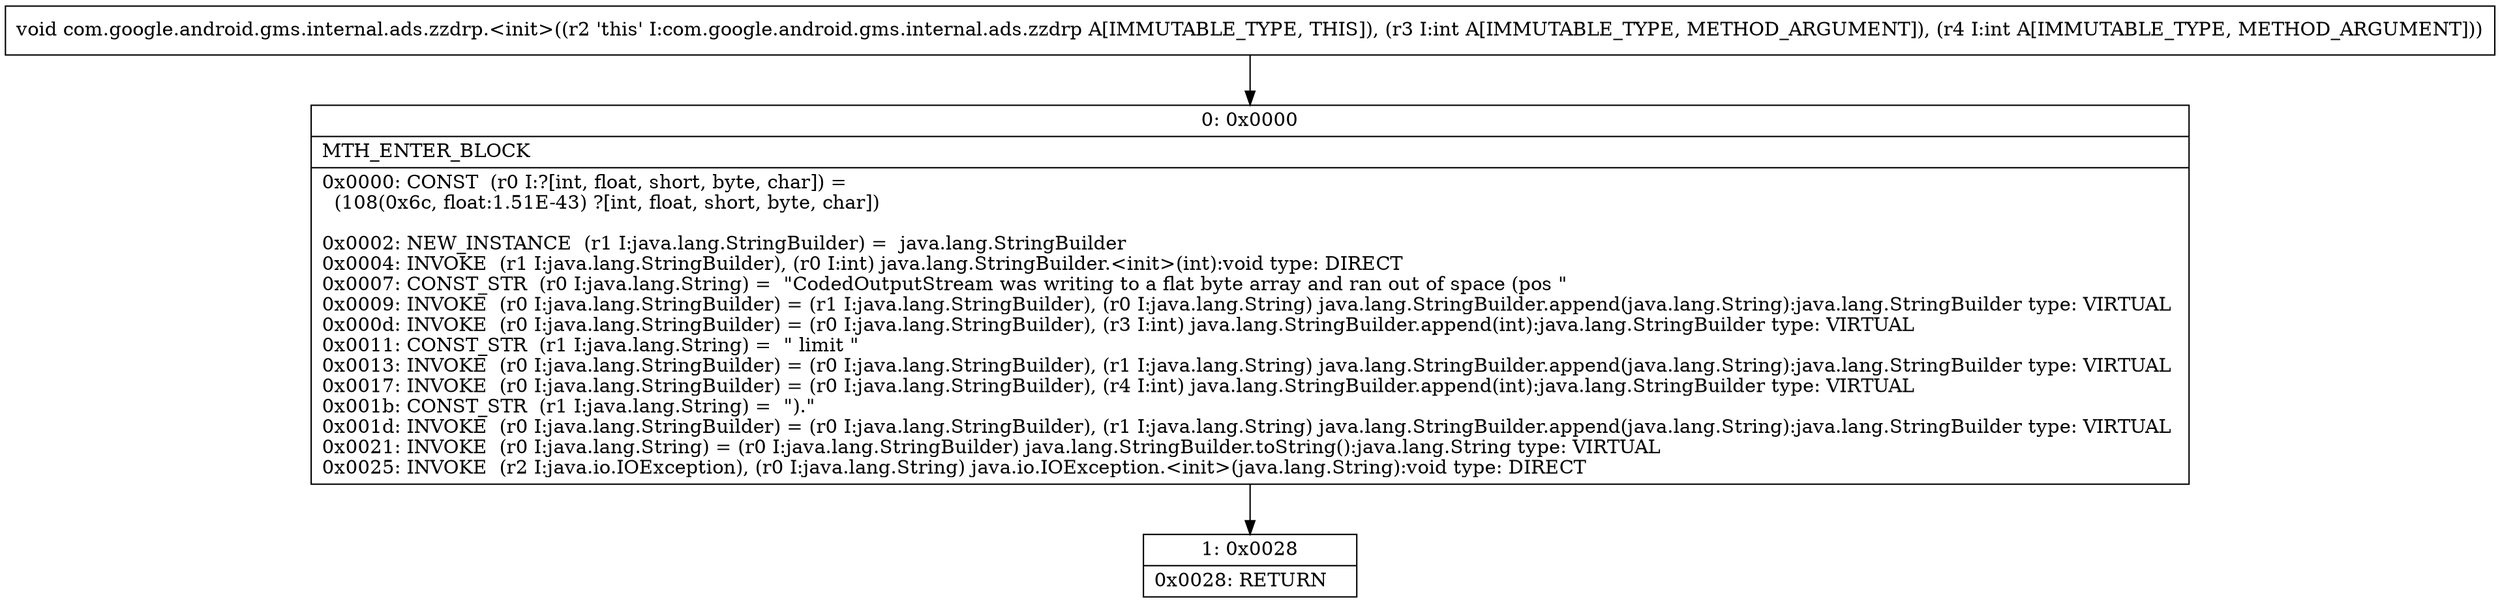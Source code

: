 digraph "CFG forcom.google.android.gms.internal.ads.zzdrp.\<init\>(II)V" {
Node_0 [shape=record,label="{0\:\ 0x0000|MTH_ENTER_BLOCK\l|0x0000: CONST  (r0 I:?[int, float, short, byte, char]) = \l  (108(0x6c, float:1.51E\-43) ?[int, float, short, byte, char])\l \l0x0002: NEW_INSTANCE  (r1 I:java.lang.StringBuilder) =  java.lang.StringBuilder \l0x0004: INVOKE  (r1 I:java.lang.StringBuilder), (r0 I:int) java.lang.StringBuilder.\<init\>(int):void type: DIRECT \l0x0007: CONST_STR  (r0 I:java.lang.String) =  \"CodedOutputStream was writing to a flat byte array and ran out of space (pos \" \l0x0009: INVOKE  (r0 I:java.lang.StringBuilder) = (r1 I:java.lang.StringBuilder), (r0 I:java.lang.String) java.lang.StringBuilder.append(java.lang.String):java.lang.StringBuilder type: VIRTUAL \l0x000d: INVOKE  (r0 I:java.lang.StringBuilder) = (r0 I:java.lang.StringBuilder), (r3 I:int) java.lang.StringBuilder.append(int):java.lang.StringBuilder type: VIRTUAL \l0x0011: CONST_STR  (r1 I:java.lang.String) =  \" limit \" \l0x0013: INVOKE  (r0 I:java.lang.StringBuilder) = (r0 I:java.lang.StringBuilder), (r1 I:java.lang.String) java.lang.StringBuilder.append(java.lang.String):java.lang.StringBuilder type: VIRTUAL \l0x0017: INVOKE  (r0 I:java.lang.StringBuilder) = (r0 I:java.lang.StringBuilder), (r4 I:int) java.lang.StringBuilder.append(int):java.lang.StringBuilder type: VIRTUAL \l0x001b: CONST_STR  (r1 I:java.lang.String) =  \").\" \l0x001d: INVOKE  (r0 I:java.lang.StringBuilder) = (r0 I:java.lang.StringBuilder), (r1 I:java.lang.String) java.lang.StringBuilder.append(java.lang.String):java.lang.StringBuilder type: VIRTUAL \l0x0021: INVOKE  (r0 I:java.lang.String) = (r0 I:java.lang.StringBuilder) java.lang.StringBuilder.toString():java.lang.String type: VIRTUAL \l0x0025: INVOKE  (r2 I:java.io.IOException), (r0 I:java.lang.String) java.io.IOException.\<init\>(java.lang.String):void type: DIRECT \l}"];
Node_1 [shape=record,label="{1\:\ 0x0028|0x0028: RETURN   \l}"];
MethodNode[shape=record,label="{void com.google.android.gms.internal.ads.zzdrp.\<init\>((r2 'this' I:com.google.android.gms.internal.ads.zzdrp A[IMMUTABLE_TYPE, THIS]), (r3 I:int A[IMMUTABLE_TYPE, METHOD_ARGUMENT]), (r4 I:int A[IMMUTABLE_TYPE, METHOD_ARGUMENT])) }"];
MethodNode -> Node_0;
Node_0 -> Node_1;
}

